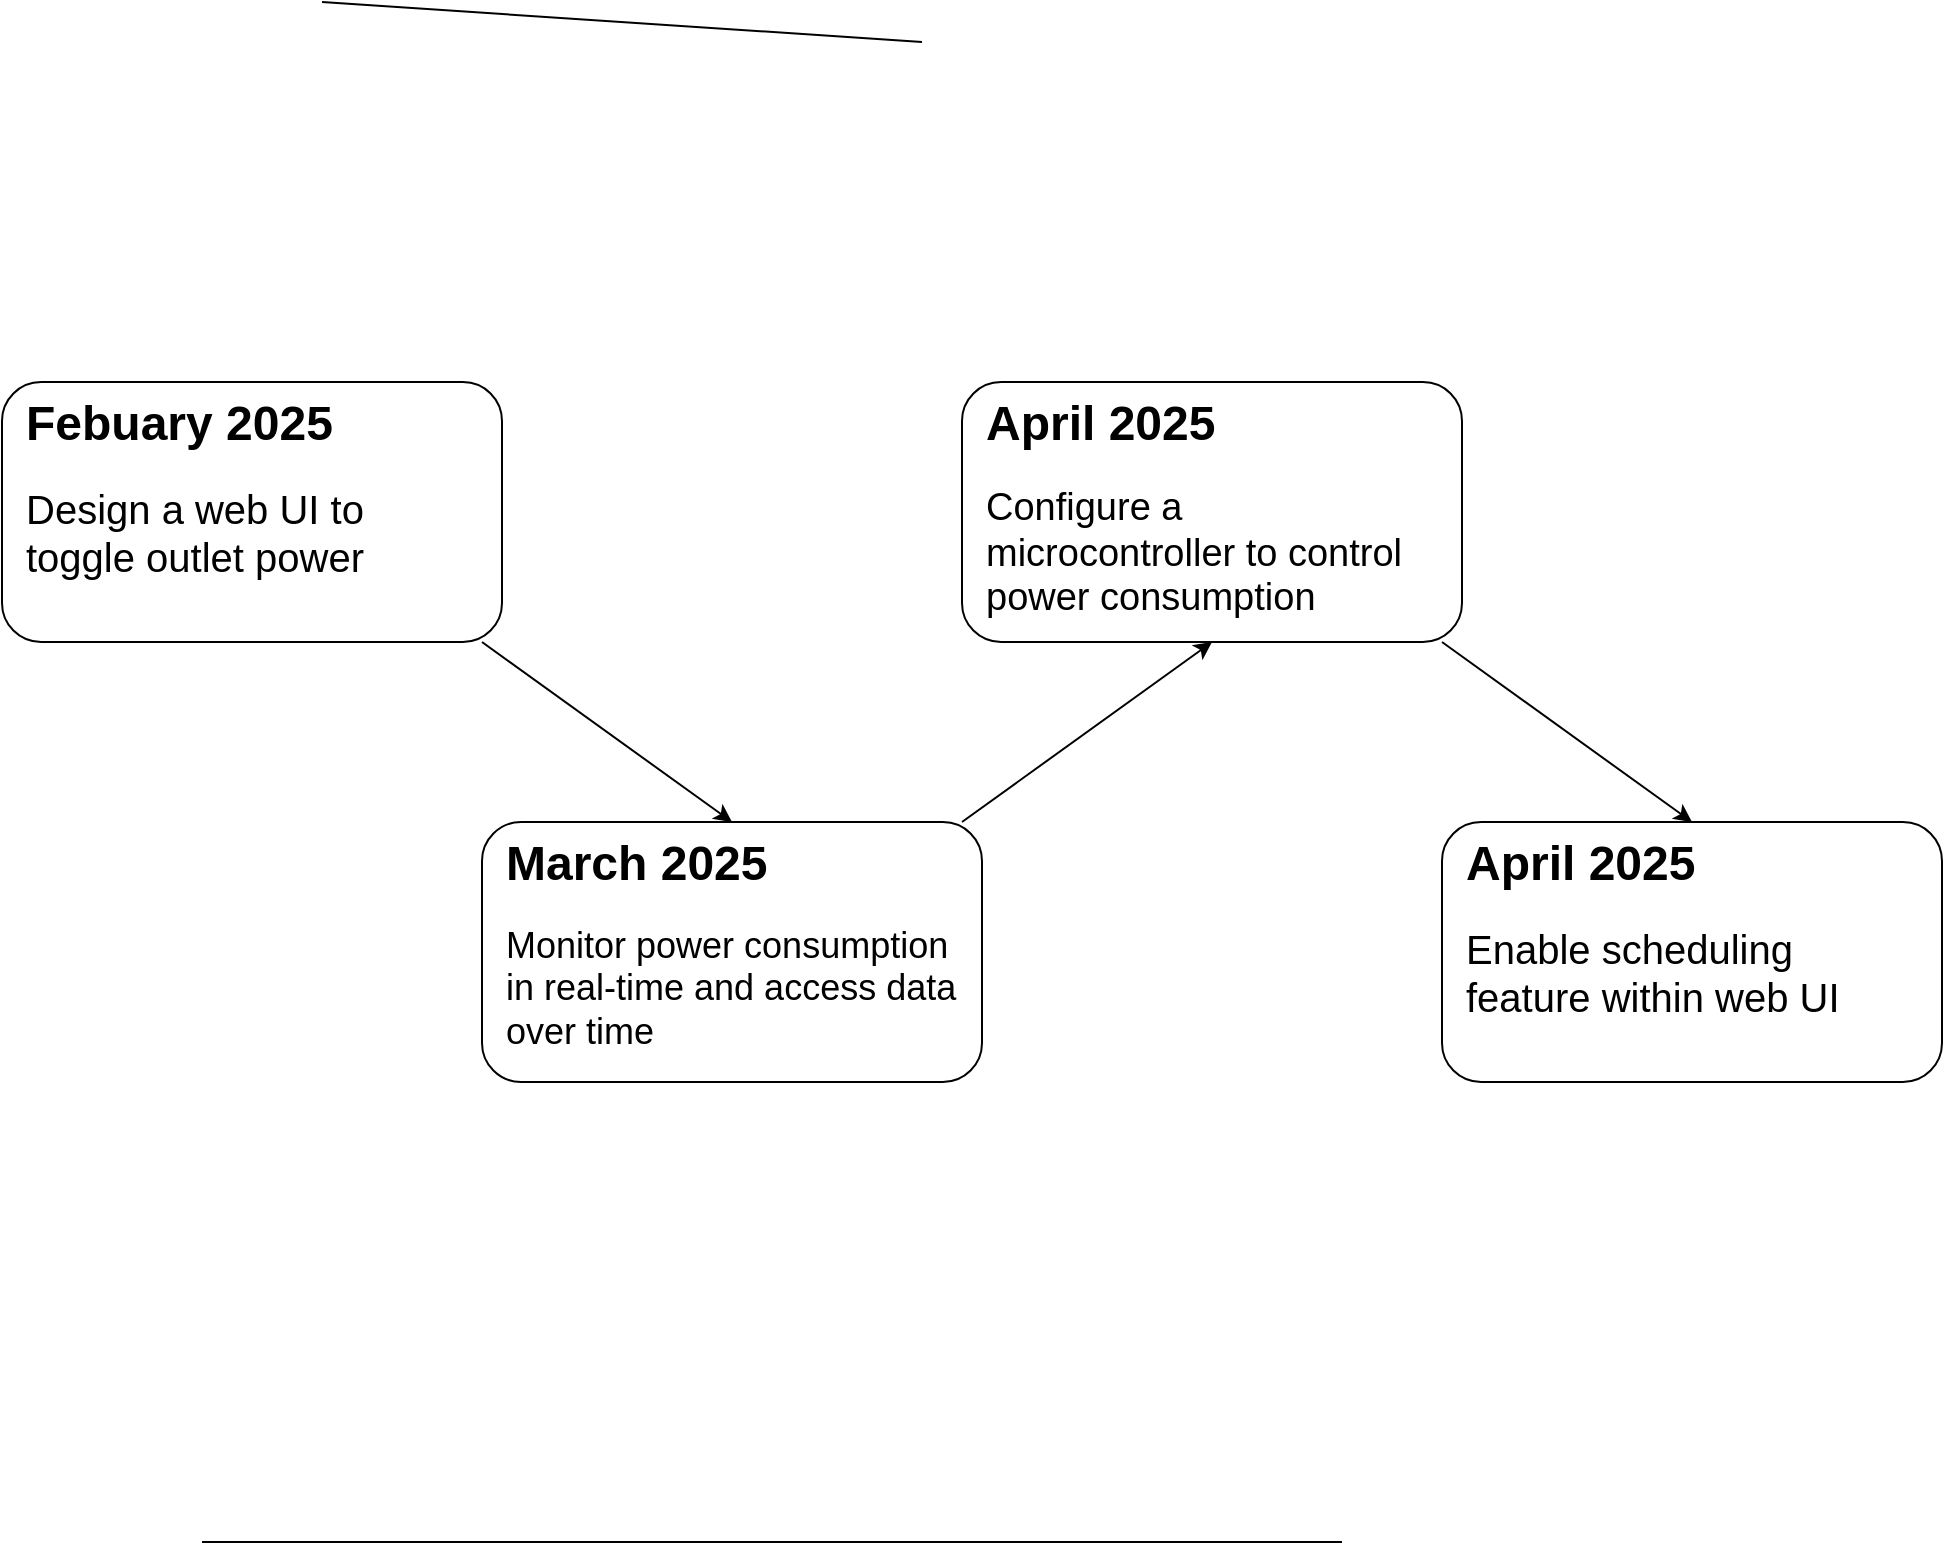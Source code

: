 <mxfile version="24.7.8">
  <diagram name="Page-1" id="7e0a89b8-554c-2b80-1dc8-d5c74ca68de4">
    <mxGraphModel dx="840" dy="992" grid="1" gridSize="10" guides="1" tooltips="1" connect="1" arrows="1" fold="1" page="1" pageScale="1" pageWidth="1100" pageHeight="850" background="none" math="0" shadow="0">
      <root>
        <mxCell id="0" />
        <mxCell id="1" parent="0" />
        <mxCell id="osEPGcq4Phl5dxVZF9XY-1" value="" style="rounded=1;whiteSpace=wrap;html=1;" vertex="1" parent="1">
          <mxGeometry x="30" y="230" width="250" height="130" as="geometry" />
        </mxCell>
        <mxCell id="osEPGcq4Phl5dxVZF9XY-4" value="&lt;h1 style=&quot;margin-top: 0px;&quot;&gt;Febuary 2025&lt;/h1&gt;&lt;p&gt;&lt;font style=&quot;font-size: 20px;&quot;&gt;Design a web UI to toggle outlet power&lt;/font&gt;&lt;/p&gt;" style="text;html=1;whiteSpace=wrap;overflow=hidden;rounded=0;" vertex="1" parent="1">
          <mxGeometry x="40" y="230" width="230" height="130" as="geometry" />
        </mxCell>
        <mxCell id="osEPGcq4Phl5dxVZF9XY-5" value="" style="rounded=1;whiteSpace=wrap;html=1;" vertex="1" parent="1">
          <mxGeometry x="270" y="450" width="250" height="130" as="geometry" />
        </mxCell>
        <mxCell id="osEPGcq4Phl5dxVZF9XY-6" value="&lt;h1 style=&quot;margin-top: 0px;&quot;&gt;March 2025&lt;/h1&gt;&lt;p&gt;&lt;font style=&quot;font-size: 18px;&quot;&gt;Monitor power consumption in real-time and access data over time&lt;/font&gt;&lt;/p&gt;" style="text;html=1;whiteSpace=wrap;overflow=hidden;rounded=0;" vertex="1" parent="1">
          <mxGeometry x="280" y="450" width="230" height="130" as="geometry" />
        </mxCell>
        <mxCell id="osEPGcq4Phl5dxVZF9XY-7" value="" style="rounded=1;whiteSpace=wrap;html=1;" vertex="1" parent="1">
          <mxGeometry x="510" y="230" width="250" height="130" as="geometry" />
        </mxCell>
        <mxCell id="osEPGcq4Phl5dxVZF9XY-8" value="&lt;h1 style=&quot;margin-top: 0px;&quot;&gt;April 2025&lt;/h1&gt;&lt;div&gt;&lt;font style=&quot;font-size: 19px;&quot;&gt;Configure a microcontroller to control power consumption&lt;/font&gt;&lt;/div&gt;" style="text;html=1;whiteSpace=wrap;overflow=hidden;rounded=0;" vertex="1" parent="1">
          <mxGeometry x="520" y="230" width="230" height="130" as="geometry" />
        </mxCell>
        <mxCell id="osEPGcq4Phl5dxVZF9XY-9" value="" style="rounded=1;whiteSpace=wrap;html=1;" vertex="1" parent="1">
          <mxGeometry x="750" y="450" width="250" height="130" as="geometry" />
        </mxCell>
        <mxCell id="osEPGcq4Phl5dxVZF9XY-10" value="&lt;h1 style=&quot;margin-top: 0px;&quot;&gt;April 2025&lt;/h1&gt;&lt;p&gt;&lt;font style=&quot;font-size: 20px;&quot;&gt;Enable scheduling feature within web UI&lt;/font&gt;&lt;/p&gt;" style="text;html=1;whiteSpace=wrap;overflow=hidden;rounded=0;" vertex="1" parent="1">
          <mxGeometry x="760" y="450" width="230" height="130" as="geometry" />
        </mxCell>
        <mxCell id="osEPGcq4Phl5dxVZF9XY-11" value="" style="endArrow=classic;html=1;rounded=0;exitX=1;exitY=1;exitDx=0;exitDy=0;entryX=0.5;entryY=0;entryDx=0;entryDy=0;" edge="1" parent="1" source="osEPGcq4Phl5dxVZF9XY-4" target="osEPGcq4Phl5dxVZF9XY-6">
          <mxGeometry width="50" height="50" relative="1" as="geometry">
            <mxPoint x="290" y="650" as="sourcePoint" />
            <mxPoint x="340" y="600" as="targetPoint" />
          </mxGeometry>
        </mxCell>
        <mxCell id="osEPGcq4Phl5dxVZF9XY-12" value="" style="endArrow=classic;html=1;rounded=0;exitX=1;exitY=0;exitDx=0;exitDy=0;entryX=0.5;entryY=1;entryDx=0;entryDy=0;" edge="1" parent="1" source="osEPGcq4Phl5dxVZF9XY-6" target="osEPGcq4Phl5dxVZF9XY-8">
          <mxGeometry width="50" height="50" relative="1" as="geometry">
            <mxPoint x="540" y="650" as="sourcePoint" />
            <mxPoint x="590" y="600" as="targetPoint" />
          </mxGeometry>
        </mxCell>
        <mxCell id="osEPGcq4Phl5dxVZF9XY-13" value="" style="endArrow=classic;html=1;rounded=0;exitX=1;exitY=1;exitDx=0;exitDy=0;entryX=0.5;entryY=0;entryDx=0;entryDy=0;" edge="1" parent="1" source="osEPGcq4Phl5dxVZF9XY-8" target="osEPGcq4Phl5dxVZF9XY-10">
          <mxGeometry width="50" height="50" relative="1" as="geometry">
            <mxPoint x="540" y="650" as="sourcePoint" />
            <mxPoint x="590" y="600" as="targetPoint" />
          </mxGeometry>
        </mxCell>
        <mxCell id="osEPGcq4Phl5dxVZF9XY-14" value="" style="endArrow=none;html=1;rounded=0;" edge="1" parent="1">
          <mxGeometry width="50" height="50" relative="1" as="geometry">
            <mxPoint x="190" y="40" as="sourcePoint" />
            <mxPoint x="490" y="60" as="targetPoint" />
          </mxGeometry>
        </mxCell>
        <mxCell id="osEPGcq4Phl5dxVZF9XY-15" value="" style="endArrow=none;html=1;rounded=0;" edge="1" parent="1">
          <mxGeometry width="50" height="50" relative="1" as="geometry">
            <mxPoint x="130" y="810" as="sourcePoint" />
            <mxPoint x="700" y="810" as="targetPoint" />
          </mxGeometry>
        </mxCell>
      </root>
    </mxGraphModel>
  </diagram>
</mxfile>
